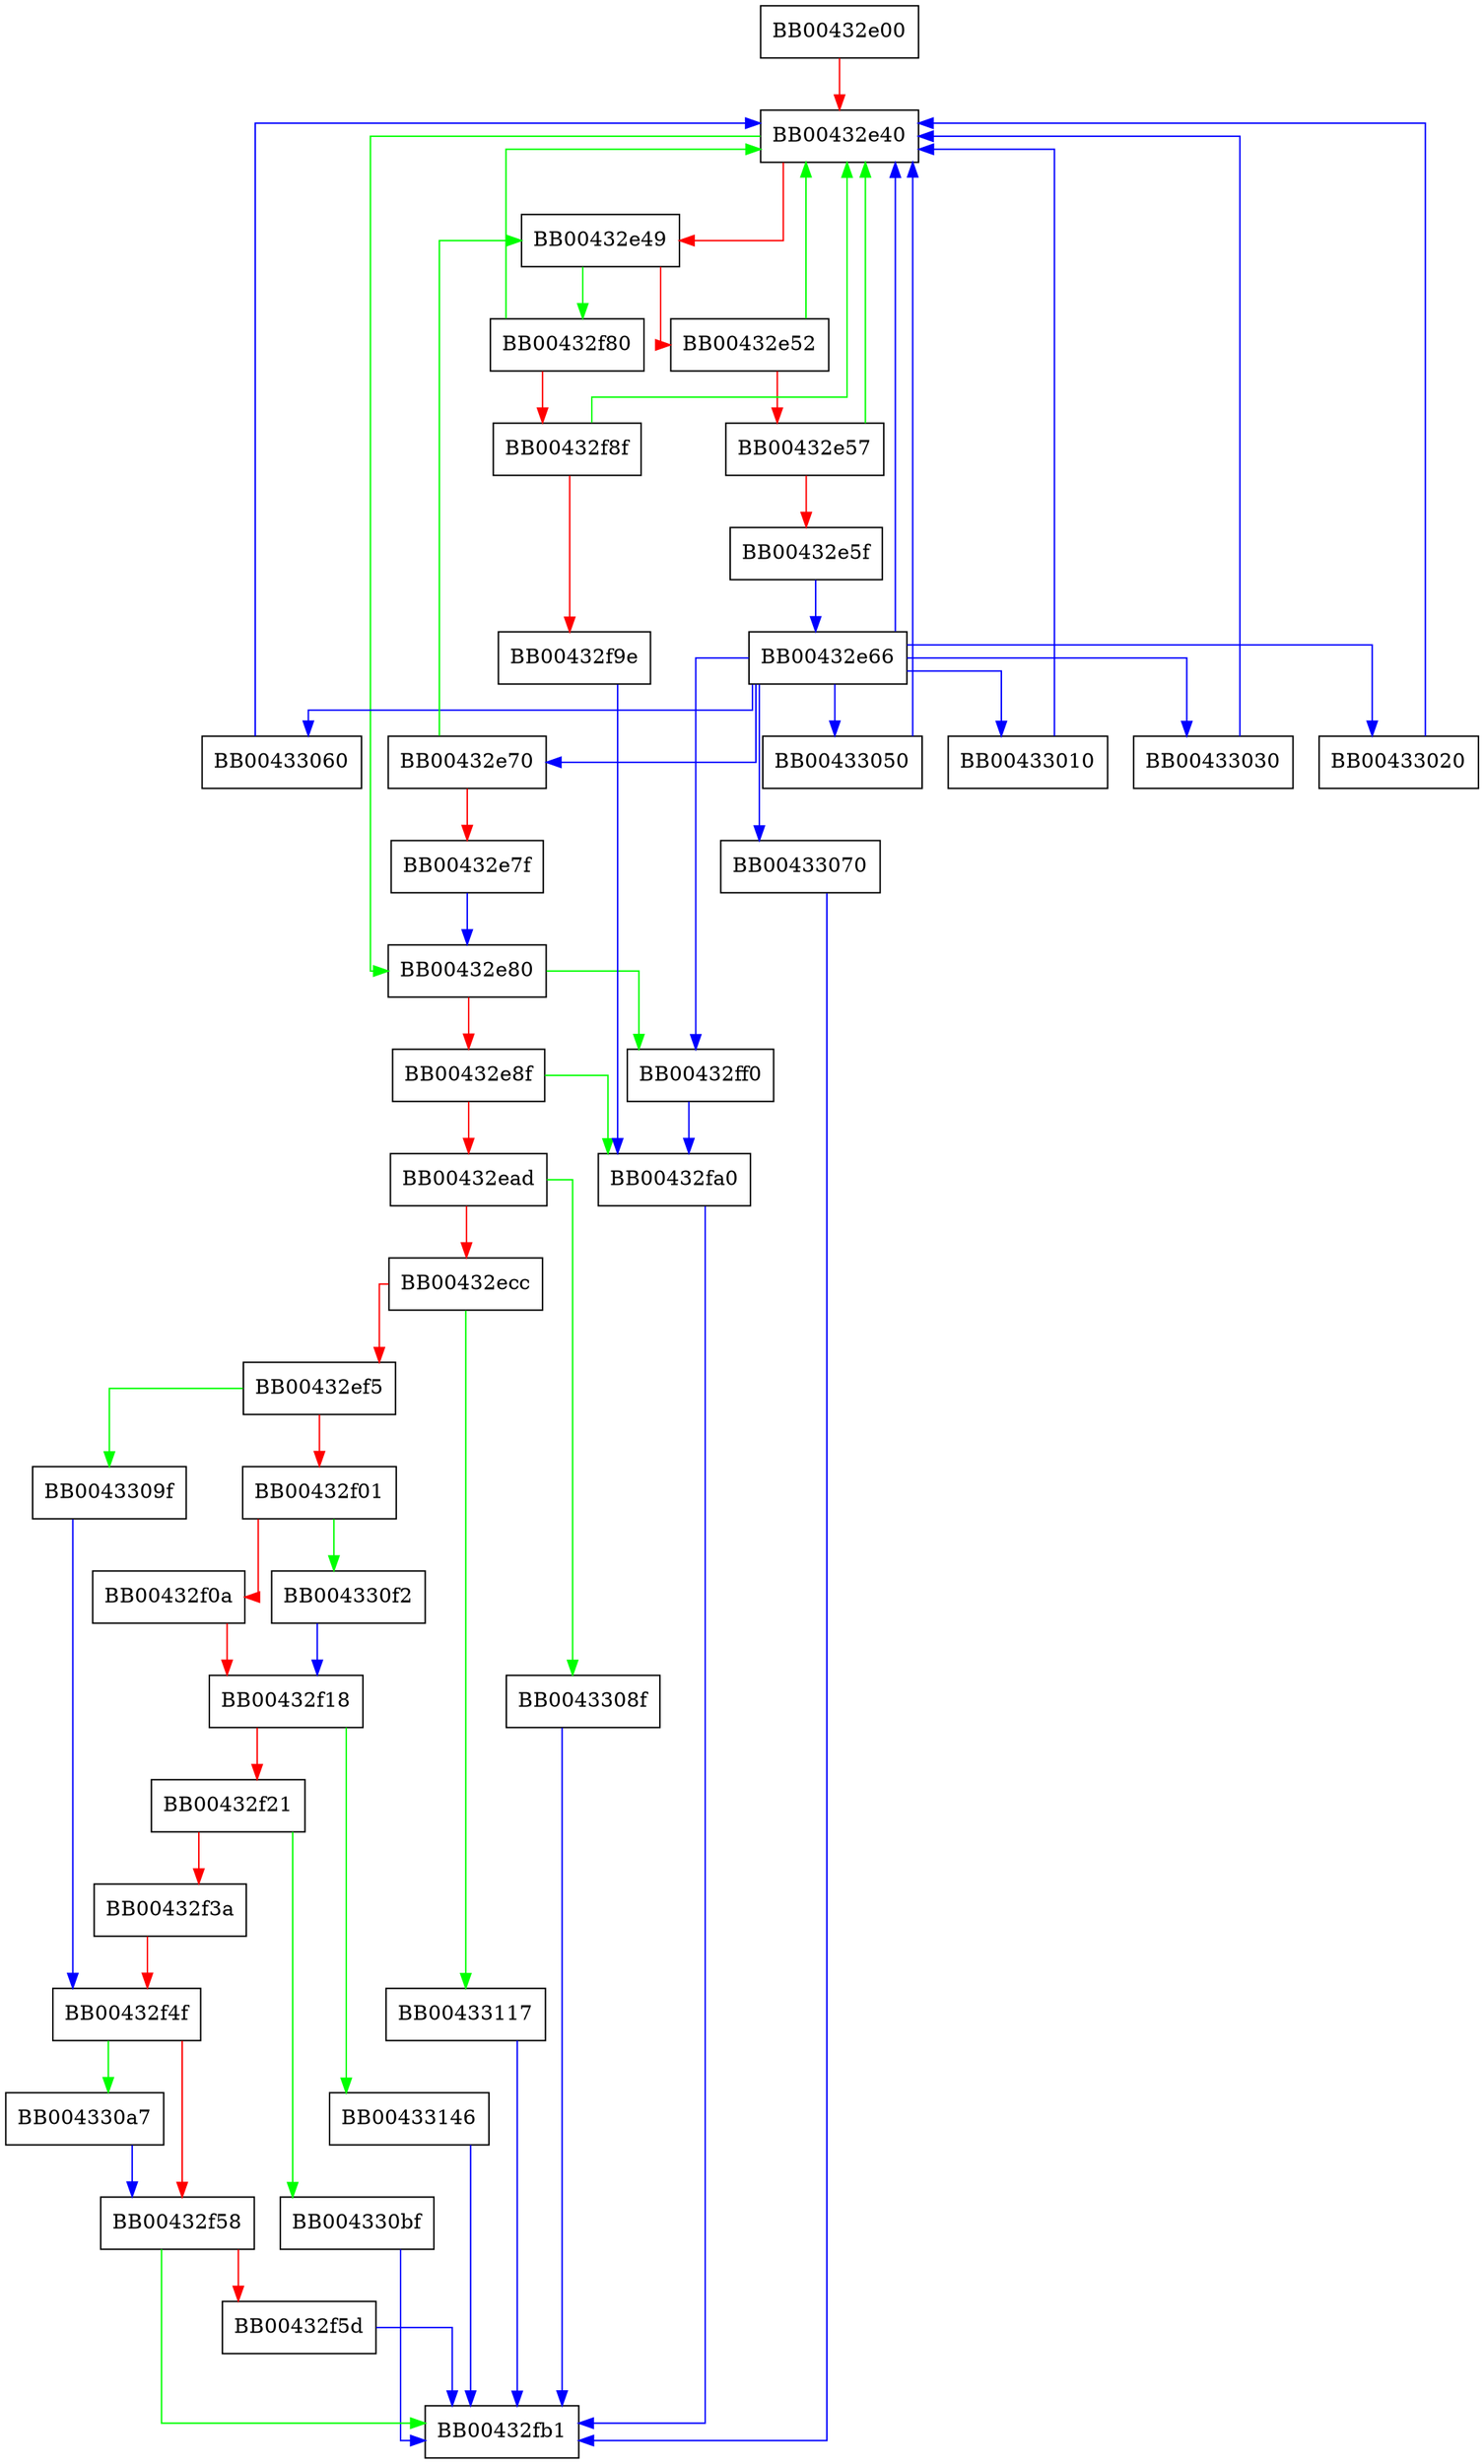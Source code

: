 digraph pkeyparam_main {
  node [shape="box"];
  graph [splines=ortho];
  BB00432e00 -> BB00432e40 [color="red"];
  BB00432e40 -> BB00432e80 [color="green"];
  BB00432e40 -> BB00432e49 [color="red"];
  BB00432e49 -> BB00432f80 [color="green"];
  BB00432e49 -> BB00432e52 [color="red"];
  BB00432e52 -> BB00432e40 [color="green"];
  BB00432e52 -> BB00432e57 [color="red"];
  BB00432e57 -> BB00432e40 [color="green"];
  BB00432e57 -> BB00432e5f [color="red"];
  BB00432e5f -> BB00432e66 [color="blue"];
  BB00432e66 -> BB00432ff0 [color="blue"];
  BB00432e66 -> BB00432e40 [color="blue"];
  BB00432e66 -> BB00433070 [color="blue"];
  BB00432e66 -> BB00433060 [color="blue"];
  BB00432e66 -> BB00433050 [color="blue"];
  BB00432e66 -> BB00433010 [color="blue"];
  BB00432e66 -> BB00432e70 [color="blue"];
  BB00432e66 -> BB00433030 [color="blue"];
  BB00432e66 -> BB00433020 [color="blue"];
  BB00432e70 -> BB00432e49 [color="green"];
  BB00432e70 -> BB00432e7f [color="red"];
  BB00432e7f -> BB00432e80 [color="blue"];
  BB00432e80 -> BB00432ff0 [color="green"];
  BB00432e80 -> BB00432e8f [color="red"];
  BB00432e8f -> BB00432fa0 [color="green"];
  BB00432e8f -> BB00432ead [color="red"];
  BB00432ead -> BB0043308f [color="green"];
  BB00432ead -> BB00432ecc [color="red"];
  BB00432ecc -> BB00433117 [color="green"];
  BB00432ecc -> BB00432ef5 [color="red"];
  BB00432ef5 -> BB0043309f [color="green"];
  BB00432ef5 -> BB00432f01 [color="red"];
  BB00432f01 -> BB004330f2 [color="green"];
  BB00432f01 -> BB00432f0a [color="red"];
  BB00432f0a -> BB00432f18 [color="red"];
  BB00432f18 -> BB00433146 [color="green"];
  BB00432f18 -> BB00432f21 [color="red"];
  BB00432f21 -> BB004330bf [color="green"];
  BB00432f21 -> BB00432f3a [color="red"];
  BB00432f3a -> BB00432f4f [color="red"];
  BB00432f4f -> BB004330a7 [color="green"];
  BB00432f4f -> BB00432f58 [color="red"];
  BB00432f58 -> BB00432fb1 [color="green"];
  BB00432f58 -> BB00432f5d [color="red"];
  BB00432f5d -> BB00432fb1 [color="blue"];
  BB00432f80 -> BB00432e40 [color="green"];
  BB00432f80 -> BB00432f8f [color="red"];
  BB00432f8f -> BB00432e40 [color="green"];
  BB00432f8f -> BB00432f9e [color="red"];
  BB00432f9e -> BB00432fa0 [color="blue"];
  BB00432fa0 -> BB00432fb1 [color="blue"];
  BB00432ff0 -> BB00432fa0 [color="blue"];
  BB00433010 -> BB00432e40 [color="blue"];
  BB00433020 -> BB00432e40 [color="blue"];
  BB00433030 -> BB00432e40 [color="blue"];
  BB00433050 -> BB00432e40 [color="blue"];
  BB00433060 -> BB00432e40 [color="blue"];
  BB00433070 -> BB00432fb1 [color="blue"];
  BB0043308f -> BB00432fb1 [color="blue"];
  BB0043309f -> BB00432f4f [color="blue"];
  BB004330a7 -> BB00432f58 [color="blue"];
  BB004330bf -> BB00432fb1 [color="blue"];
  BB004330f2 -> BB00432f18 [color="blue"];
  BB00433117 -> BB00432fb1 [color="blue"];
  BB00433146 -> BB00432fb1 [color="blue"];
}